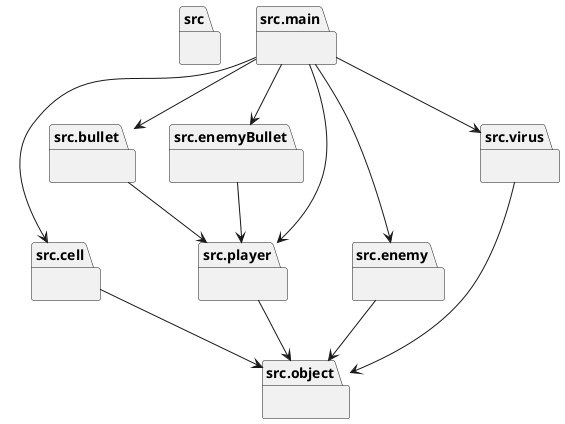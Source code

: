 @startuml packages
set namespaceSeparator none
package "src" as src {
}
package "src.bullet" as src.bullet {
}
package "src.cell" as src.cell {
}
package "src.enemy" as src.enemy {
}
package "src.enemyBullet" as src.enemyBullet {
}
package "src.main" as src.main {
}
package "src.object" as src.object {
}
package "src.player" as src.player {
}
package "src.virus" as src.virus {
}
src.bullet --> src.player
src.cell --> src.object
src.enemy --> src.object
src.enemyBullet --> src.player
src.main --> src.bullet
src.main --> src.cell
src.main --> src.enemy
src.main --> src.enemyBullet
src.main --> src.player
src.main --> src.virus
src.player --> src.object
src.virus --> src.object
@enduml
